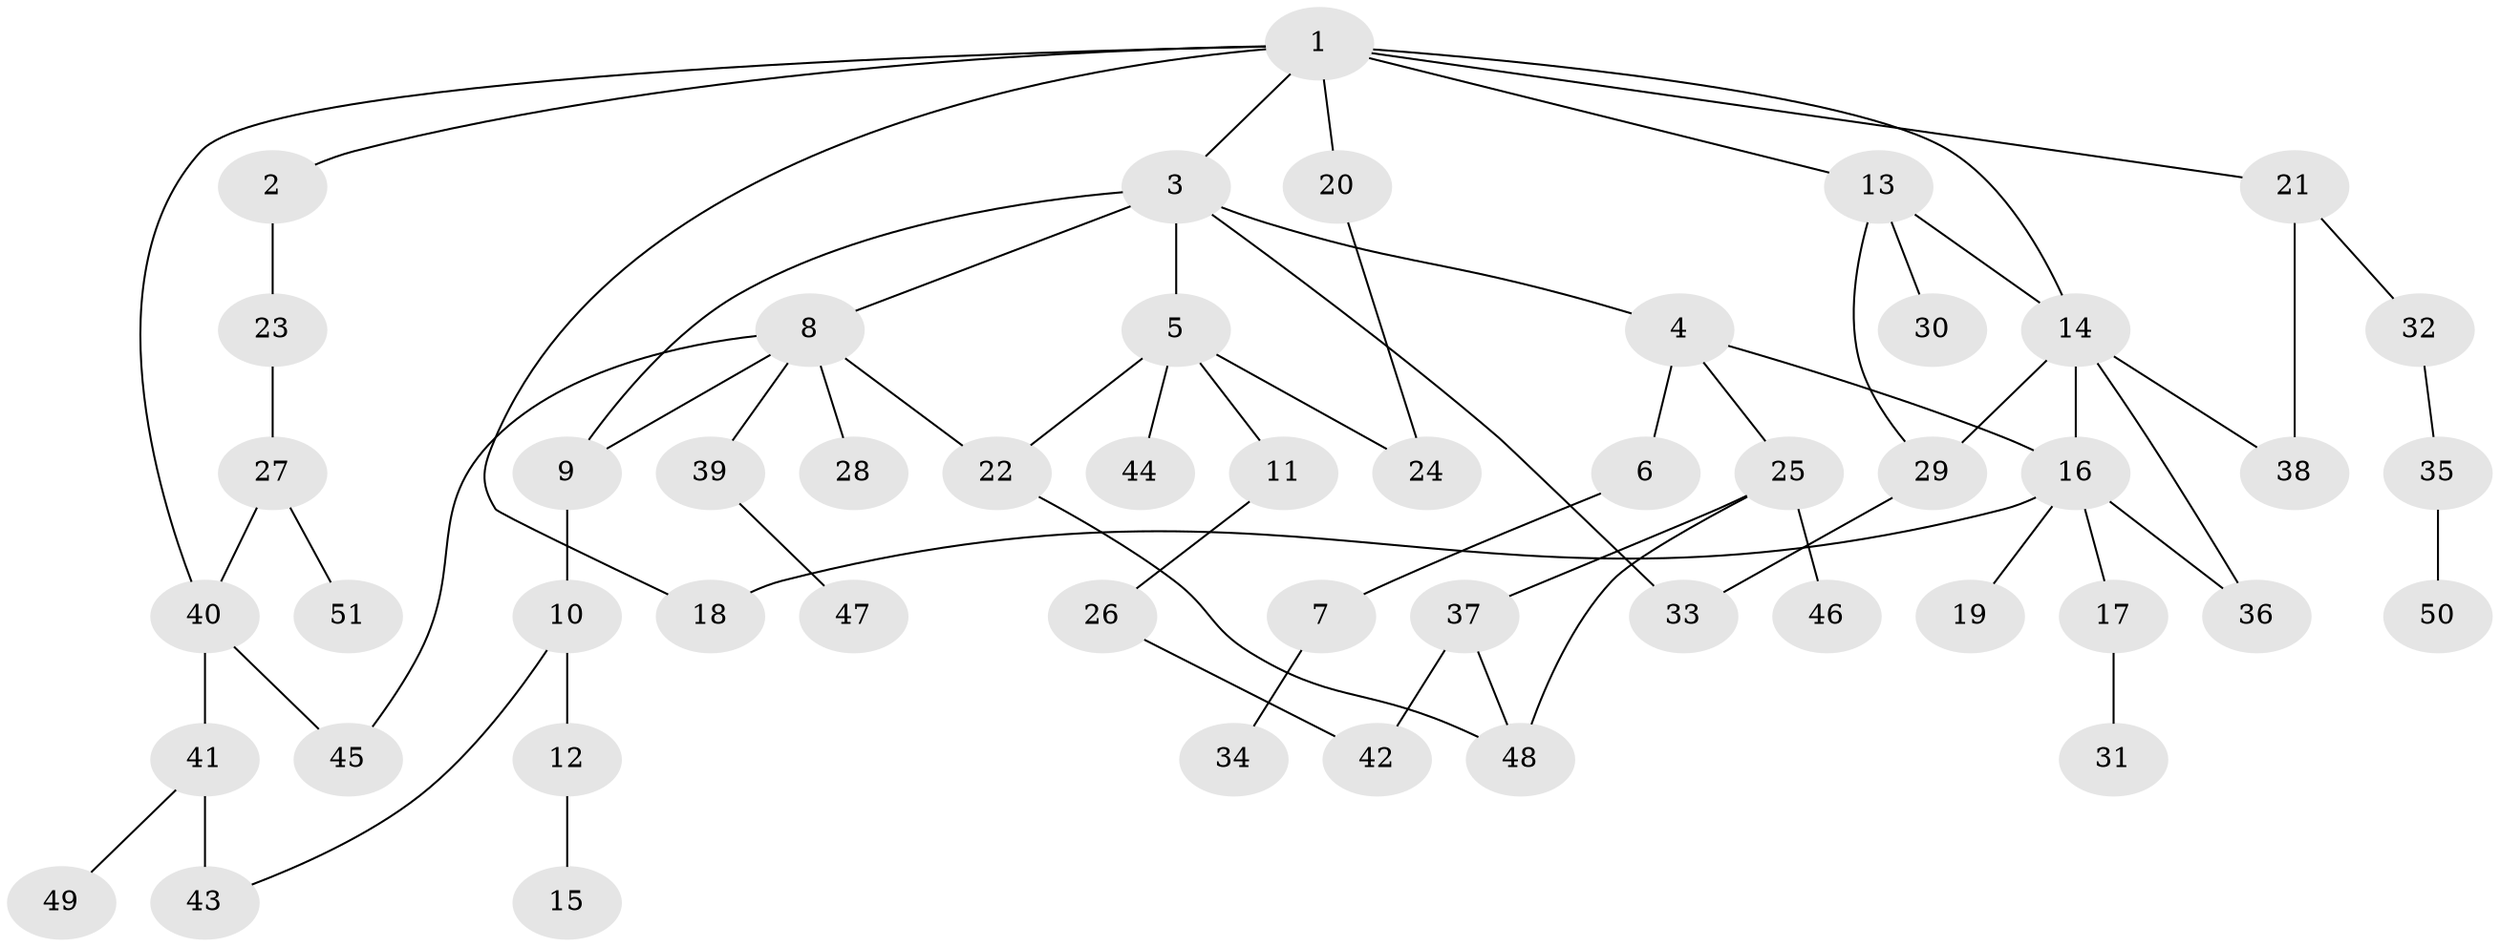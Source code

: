 // original degree distribution, {9: 0.01, 3: 0.2, 6: 0.01, 5: 0.04, 7: 0.01, 4: 0.09, 2: 0.28, 1: 0.36}
// Generated by graph-tools (version 1.1) at 2025/48/03/04/25 22:48:46]
// undirected, 51 vertices, 66 edges
graph export_dot {
  node [color=gray90,style=filled];
  1;
  2;
  3;
  4;
  5;
  6;
  7;
  8;
  9;
  10;
  11;
  12;
  13;
  14;
  15;
  16;
  17;
  18;
  19;
  20;
  21;
  22;
  23;
  24;
  25;
  26;
  27;
  28;
  29;
  30;
  31;
  32;
  33;
  34;
  35;
  36;
  37;
  38;
  39;
  40;
  41;
  42;
  43;
  44;
  45;
  46;
  47;
  48;
  49;
  50;
  51;
  1 -- 2 [weight=1.0];
  1 -- 3 [weight=1.0];
  1 -- 13 [weight=1.0];
  1 -- 14 [weight=1.0];
  1 -- 18 [weight=1.0];
  1 -- 20 [weight=1.0];
  1 -- 21 [weight=1.0];
  1 -- 40 [weight=1.0];
  2 -- 23 [weight=1.0];
  3 -- 4 [weight=1.0];
  3 -- 5 [weight=1.0];
  3 -- 8 [weight=1.0];
  3 -- 9 [weight=2.0];
  3 -- 33 [weight=1.0];
  4 -- 6 [weight=1.0];
  4 -- 16 [weight=1.0];
  4 -- 25 [weight=1.0];
  5 -- 11 [weight=1.0];
  5 -- 22 [weight=1.0];
  5 -- 24 [weight=1.0];
  5 -- 44 [weight=1.0];
  6 -- 7 [weight=1.0];
  7 -- 34 [weight=1.0];
  8 -- 9 [weight=1.0];
  8 -- 22 [weight=1.0];
  8 -- 28 [weight=1.0];
  8 -- 39 [weight=1.0];
  8 -- 45 [weight=1.0];
  9 -- 10 [weight=1.0];
  10 -- 12 [weight=1.0];
  10 -- 43 [weight=1.0];
  11 -- 26 [weight=1.0];
  12 -- 15 [weight=1.0];
  13 -- 14 [weight=1.0];
  13 -- 29 [weight=1.0];
  13 -- 30 [weight=1.0];
  14 -- 16 [weight=1.0];
  14 -- 29 [weight=1.0];
  14 -- 36 [weight=1.0];
  14 -- 38 [weight=1.0];
  16 -- 17 [weight=1.0];
  16 -- 18 [weight=1.0];
  16 -- 19 [weight=1.0];
  16 -- 36 [weight=1.0];
  17 -- 31 [weight=1.0];
  20 -- 24 [weight=1.0];
  21 -- 32 [weight=1.0];
  21 -- 38 [weight=1.0];
  22 -- 48 [weight=1.0];
  23 -- 27 [weight=1.0];
  25 -- 37 [weight=1.0];
  25 -- 46 [weight=1.0];
  25 -- 48 [weight=1.0];
  26 -- 42 [weight=1.0];
  27 -- 40 [weight=1.0];
  27 -- 51 [weight=1.0];
  29 -- 33 [weight=1.0];
  32 -- 35 [weight=1.0];
  35 -- 50 [weight=1.0];
  37 -- 42 [weight=1.0];
  37 -- 48 [weight=1.0];
  39 -- 47 [weight=1.0];
  40 -- 41 [weight=1.0];
  40 -- 45 [weight=1.0];
  41 -- 43 [weight=3.0];
  41 -- 49 [weight=1.0];
}
